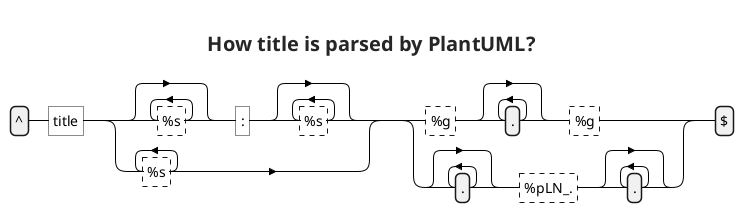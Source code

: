 ' Do not edit
' Theme Gallery
' autogenerated by script
'
@startregex
!theme carbon-gray
title How title is parsed by PlantUML?
^title(?:[%s]*:[%s]*|[%s]+)(?:(?:[%g](.*)[%g])|(?:(.*[%pLN_.].*)))$
@endregex
